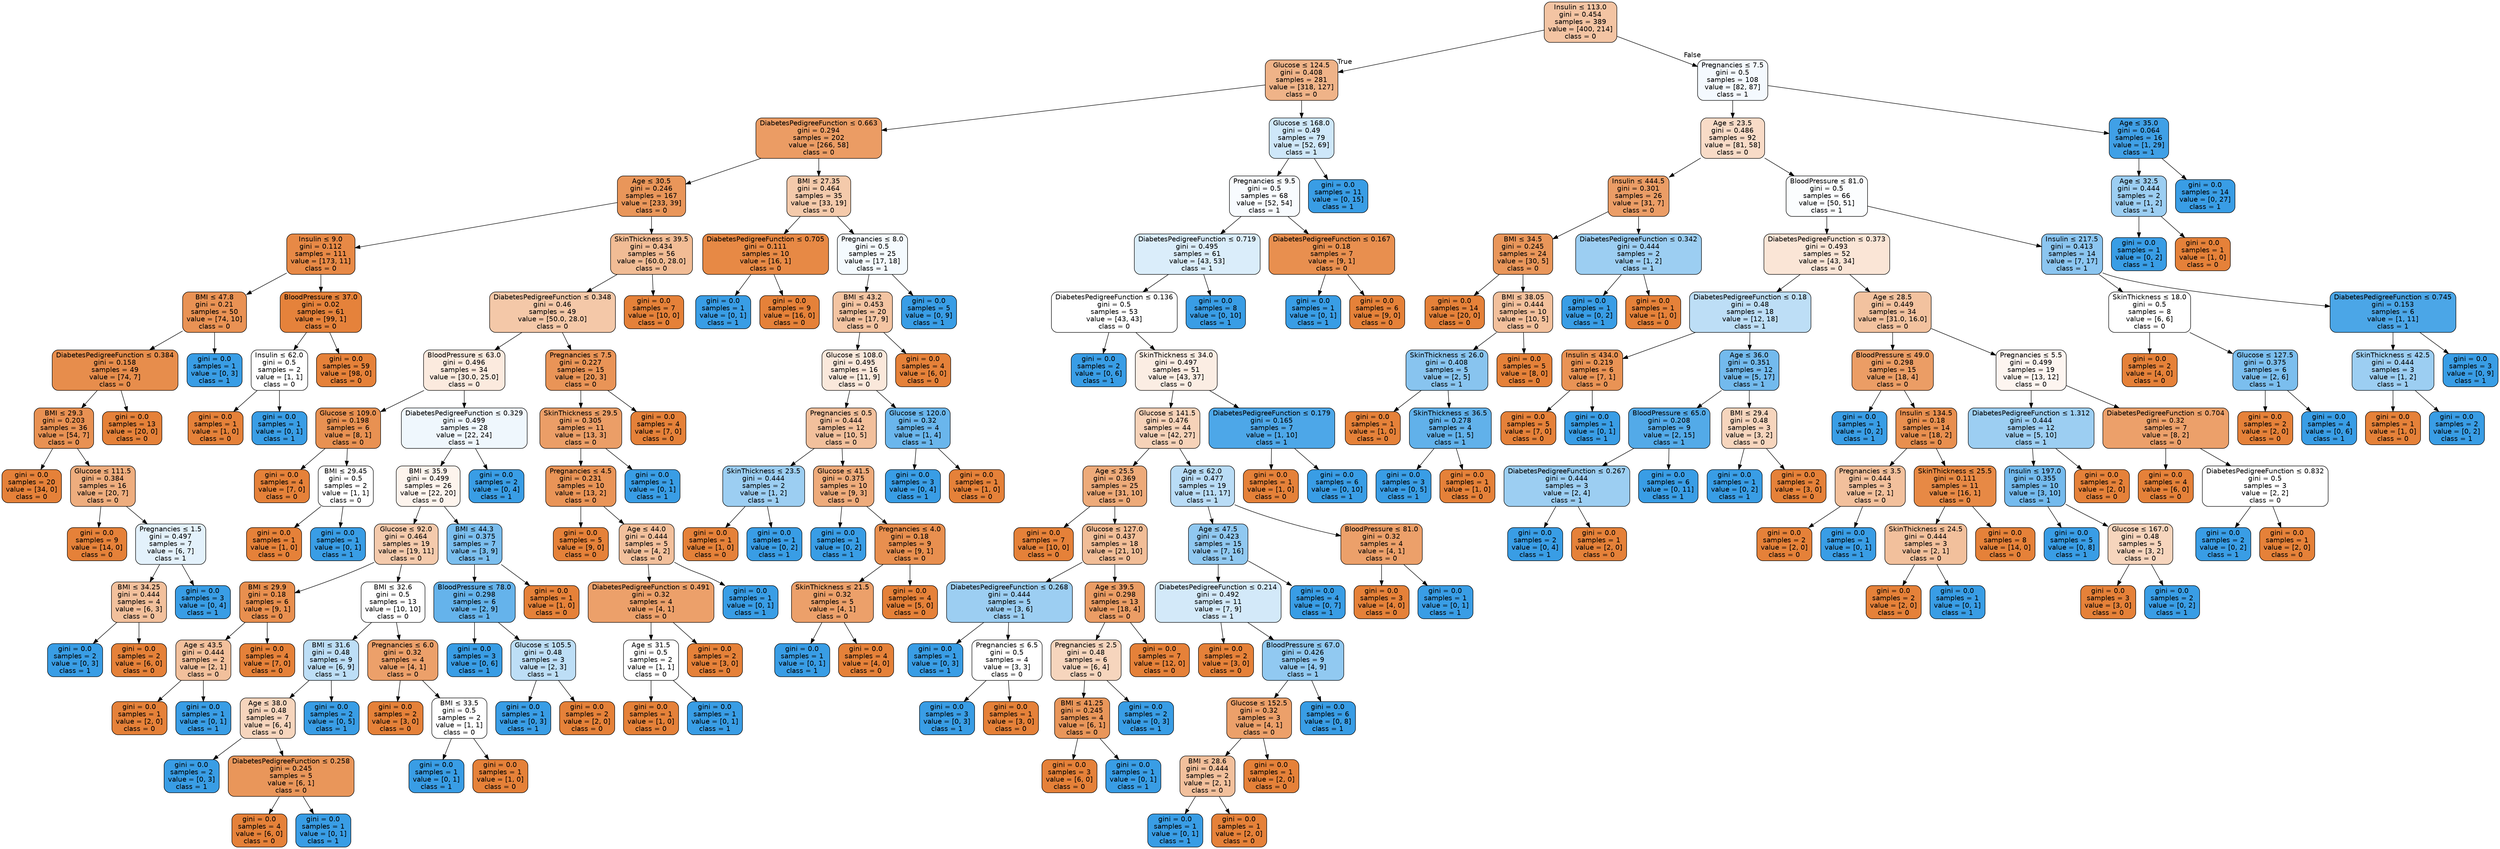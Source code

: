 digraph Tree {
node [shape=box, style="filled, rounded", color="black", fontname="helvetica"] ;
edge [fontname="helvetica"] ;
0 [label=<Insulin &le; 113.0<br/>gini = 0.454<br/>samples = 389<br/>value = [400, 214]<br/>class = 0>, fillcolor="#f3c4a3"] ;
1 [label=<Glucose &le; 124.5<br/>gini = 0.408<br/>samples = 281<br/>value = [318, 127]<br/>class = 0>, fillcolor="#efb388"] ;
0 -> 1 [labeldistance=2.5, labelangle=45, headlabel="True"] ;
2 [label=<DiabetesPedigreeFunction &le; 0.663<br/>gini = 0.294<br/>samples = 202<br/>value = [266, 58]<br/>class = 0>, fillcolor="#eb9c64"] ;
1 -> 2 ;
3 [label=<Age &le; 30.5<br/>gini = 0.246<br/>samples = 167<br/>value = [233, 39]<br/>class = 0>, fillcolor="#e9965a"] ;
2 -> 3 ;
4 [label=<Insulin &le; 9.0<br/>gini = 0.112<br/>samples = 111<br/>value = [173, 11]<br/>class = 0>, fillcolor="#e78946"] ;
3 -> 4 ;
5 [label=<BMI &le; 47.8<br/>gini = 0.21<br/>samples = 50<br/>value = [74, 10]<br/>class = 0>, fillcolor="#e99254"] ;
4 -> 5 ;
6 [label=<DiabetesPedigreeFunction &le; 0.384<br/>gini = 0.158<br/>samples = 49<br/>value = [74, 7]<br/>class = 0>, fillcolor="#e78d4c"] ;
5 -> 6 ;
7 [label=<BMI &le; 29.3<br/>gini = 0.203<br/>samples = 36<br/>value = [54, 7]<br/>class = 0>, fillcolor="#e89153"] ;
6 -> 7 ;
8 [label=<gini = 0.0<br/>samples = 20<br/>value = [34, 0]<br/>class = 0>, fillcolor="#e58139"] ;
7 -> 8 ;
9 [label=<Glucose &le; 111.5<br/>gini = 0.384<br/>samples = 16<br/>value = [20, 7]<br/>class = 0>, fillcolor="#eead7e"] ;
7 -> 9 ;
10 [label=<gini = 0.0<br/>samples = 9<br/>value = [14, 0]<br/>class = 0>, fillcolor="#e58139"] ;
9 -> 10 ;
11 [label=<Pregnancies &le; 1.5<br/>gini = 0.497<br/>samples = 7<br/>value = [6, 7]<br/>class = 1>, fillcolor="#e3f1fb"] ;
9 -> 11 ;
12 [label=<BMI &le; 34.25<br/>gini = 0.444<br/>samples = 4<br/>value = [6, 3]<br/>class = 0>, fillcolor="#f2c09c"] ;
11 -> 12 ;
13 [label=<gini = 0.0<br/>samples = 2<br/>value = [0, 3]<br/>class = 1>, fillcolor="#399de5"] ;
12 -> 13 ;
14 [label=<gini = 0.0<br/>samples = 2<br/>value = [6, 0]<br/>class = 0>, fillcolor="#e58139"] ;
12 -> 14 ;
15 [label=<gini = 0.0<br/>samples = 3<br/>value = [0, 4]<br/>class = 1>, fillcolor="#399de5"] ;
11 -> 15 ;
16 [label=<gini = 0.0<br/>samples = 13<br/>value = [20, 0]<br/>class = 0>, fillcolor="#e58139"] ;
6 -> 16 ;
17 [label=<gini = 0.0<br/>samples = 1<br/>value = [0, 3]<br/>class = 1>, fillcolor="#399de5"] ;
5 -> 17 ;
18 [label=<BloodPressure &le; 37.0<br/>gini = 0.02<br/>samples = 61<br/>value = [99, 1]<br/>class = 0>, fillcolor="#e5823b"] ;
4 -> 18 ;
19 [label=<Insulin &le; 62.0<br/>gini = 0.5<br/>samples = 2<br/>value = [1, 1]<br/>class = 0>, fillcolor="#ffffff"] ;
18 -> 19 ;
20 [label=<gini = 0.0<br/>samples = 1<br/>value = [1, 0]<br/>class = 0>, fillcolor="#e58139"] ;
19 -> 20 ;
21 [label=<gini = 0.0<br/>samples = 1<br/>value = [0, 1]<br/>class = 1>, fillcolor="#399de5"] ;
19 -> 21 ;
22 [label=<gini = 0.0<br/>samples = 59<br/>value = [98, 0]<br/>class = 0>, fillcolor="#e58139"] ;
18 -> 22 ;
23 [label=<SkinThickness &le; 39.5<br/>gini = 0.434<br/>samples = 56<br/>value = [60.0, 28.0]<br/>class = 0>, fillcolor="#f1bc95"] ;
3 -> 23 ;
24 [label=<DiabetesPedigreeFunction &le; 0.348<br/>gini = 0.46<br/>samples = 49<br/>value = [50.0, 28.0]<br/>class = 0>, fillcolor="#f4c8a8"] ;
23 -> 24 ;
25 [label=<BloodPressure &le; 63.0<br/>gini = 0.496<br/>samples = 34<br/>value = [30.0, 25.0]<br/>class = 0>, fillcolor="#fbeade"] ;
24 -> 25 ;
26 [label=<Glucose &le; 109.0<br/>gini = 0.198<br/>samples = 6<br/>value = [8, 1]<br/>class = 0>, fillcolor="#e89152"] ;
25 -> 26 ;
27 [label=<gini = 0.0<br/>samples = 4<br/>value = [7, 0]<br/>class = 0>, fillcolor="#e58139"] ;
26 -> 27 ;
28 [label=<BMI &le; 29.45<br/>gini = 0.5<br/>samples = 2<br/>value = [1, 1]<br/>class = 0>, fillcolor="#ffffff"] ;
26 -> 28 ;
29 [label=<gini = 0.0<br/>samples = 1<br/>value = [1, 0]<br/>class = 0>, fillcolor="#e58139"] ;
28 -> 29 ;
30 [label=<gini = 0.0<br/>samples = 1<br/>value = [0, 1]<br/>class = 1>, fillcolor="#399de5"] ;
28 -> 30 ;
31 [label=<DiabetesPedigreeFunction &le; 0.329<br/>gini = 0.499<br/>samples = 28<br/>value = [22, 24]<br/>class = 1>, fillcolor="#eff7fd"] ;
25 -> 31 ;
32 [label=<BMI &le; 35.9<br/>gini = 0.499<br/>samples = 26<br/>value = [22, 20]<br/>class = 0>, fillcolor="#fdf4ed"] ;
31 -> 32 ;
33 [label=<Glucose &le; 92.0<br/>gini = 0.464<br/>samples = 19<br/>value = [19, 11]<br/>class = 0>, fillcolor="#f4caac"] ;
32 -> 33 ;
34 [label=<BMI &le; 29.9<br/>gini = 0.18<br/>samples = 6<br/>value = [9, 1]<br/>class = 0>, fillcolor="#e88f4f"] ;
33 -> 34 ;
35 [label=<Age &le; 43.5<br/>gini = 0.444<br/>samples = 2<br/>value = [2, 1]<br/>class = 0>, fillcolor="#f2c09c"] ;
34 -> 35 ;
36 [label=<gini = 0.0<br/>samples = 1<br/>value = [2, 0]<br/>class = 0>, fillcolor="#e58139"] ;
35 -> 36 ;
37 [label=<gini = 0.0<br/>samples = 1<br/>value = [0, 1]<br/>class = 1>, fillcolor="#399de5"] ;
35 -> 37 ;
38 [label=<gini = 0.0<br/>samples = 4<br/>value = [7, 0]<br/>class = 0>, fillcolor="#e58139"] ;
34 -> 38 ;
39 [label=<BMI &le; 32.6<br/>gini = 0.5<br/>samples = 13<br/>value = [10, 10]<br/>class = 0>, fillcolor="#ffffff"] ;
33 -> 39 ;
40 [label=<BMI &le; 31.6<br/>gini = 0.48<br/>samples = 9<br/>value = [6, 9]<br/>class = 1>, fillcolor="#bddef6"] ;
39 -> 40 ;
41 [label=<Age &le; 38.0<br/>gini = 0.48<br/>samples = 7<br/>value = [6, 4]<br/>class = 0>, fillcolor="#f6d5bd"] ;
40 -> 41 ;
42 [label=<gini = 0.0<br/>samples = 2<br/>value = [0, 3]<br/>class = 1>, fillcolor="#399de5"] ;
41 -> 42 ;
43 [label=<DiabetesPedigreeFunction &le; 0.258<br/>gini = 0.245<br/>samples = 5<br/>value = [6, 1]<br/>class = 0>, fillcolor="#e9965a"] ;
41 -> 43 ;
44 [label=<gini = 0.0<br/>samples = 4<br/>value = [6, 0]<br/>class = 0>, fillcolor="#e58139"] ;
43 -> 44 ;
45 [label=<gini = 0.0<br/>samples = 1<br/>value = [0, 1]<br/>class = 1>, fillcolor="#399de5"] ;
43 -> 45 ;
46 [label=<gini = 0.0<br/>samples = 2<br/>value = [0, 5]<br/>class = 1>, fillcolor="#399de5"] ;
40 -> 46 ;
47 [label=<Pregnancies &le; 6.0<br/>gini = 0.32<br/>samples = 4<br/>value = [4, 1]<br/>class = 0>, fillcolor="#eca06a"] ;
39 -> 47 ;
48 [label=<gini = 0.0<br/>samples = 2<br/>value = [3, 0]<br/>class = 0>, fillcolor="#e58139"] ;
47 -> 48 ;
49 [label=<BMI &le; 33.5<br/>gini = 0.5<br/>samples = 2<br/>value = [1, 1]<br/>class = 0>, fillcolor="#ffffff"] ;
47 -> 49 ;
50 [label=<gini = 0.0<br/>samples = 1<br/>value = [0, 1]<br/>class = 1>, fillcolor="#399de5"] ;
49 -> 50 ;
51 [label=<gini = 0.0<br/>samples = 1<br/>value = [1, 0]<br/>class = 0>, fillcolor="#e58139"] ;
49 -> 51 ;
52 [label=<BMI &le; 44.3<br/>gini = 0.375<br/>samples = 7<br/>value = [3, 9]<br/>class = 1>, fillcolor="#7bbeee"] ;
32 -> 52 ;
53 [label=<BloodPressure &le; 78.0<br/>gini = 0.298<br/>samples = 6<br/>value = [2, 9]<br/>class = 1>, fillcolor="#65b3eb"] ;
52 -> 53 ;
54 [label=<gini = 0.0<br/>samples = 3<br/>value = [0, 6]<br/>class = 1>, fillcolor="#399de5"] ;
53 -> 54 ;
55 [label=<Glucose &le; 105.5<br/>gini = 0.48<br/>samples = 3<br/>value = [2, 3]<br/>class = 1>, fillcolor="#bddef6"] ;
53 -> 55 ;
56 [label=<gini = 0.0<br/>samples = 1<br/>value = [0, 3]<br/>class = 1>, fillcolor="#399de5"] ;
55 -> 56 ;
57 [label=<gini = 0.0<br/>samples = 2<br/>value = [2, 0]<br/>class = 0>, fillcolor="#e58139"] ;
55 -> 57 ;
58 [label=<gini = 0.0<br/>samples = 1<br/>value = [1, 0]<br/>class = 0>, fillcolor="#e58139"] ;
52 -> 58 ;
59 [label=<gini = 0.0<br/>samples = 2<br/>value = [0, 4]<br/>class = 1>, fillcolor="#399de5"] ;
31 -> 59 ;
60 [label=<Pregnancies &le; 7.5<br/>gini = 0.227<br/>samples = 15<br/>value = [20, 3]<br/>class = 0>, fillcolor="#e99457"] ;
24 -> 60 ;
61 [label=<SkinThickness &le; 29.5<br/>gini = 0.305<br/>samples = 11<br/>value = [13, 3]<br/>class = 0>, fillcolor="#eb9e67"] ;
60 -> 61 ;
62 [label=<Pregnancies &le; 4.5<br/>gini = 0.231<br/>samples = 10<br/>value = [13, 2]<br/>class = 0>, fillcolor="#e99457"] ;
61 -> 62 ;
63 [label=<gini = 0.0<br/>samples = 5<br/>value = [9, 0]<br/>class = 0>, fillcolor="#e58139"] ;
62 -> 63 ;
64 [label=<Age &le; 44.0<br/>gini = 0.444<br/>samples = 5<br/>value = [4, 2]<br/>class = 0>, fillcolor="#f2c09c"] ;
62 -> 64 ;
65 [label=<DiabetesPedigreeFunction &le; 0.491<br/>gini = 0.32<br/>samples = 4<br/>value = [4, 1]<br/>class = 0>, fillcolor="#eca06a"] ;
64 -> 65 ;
66 [label=<Age &le; 31.5<br/>gini = 0.5<br/>samples = 2<br/>value = [1, 1]<br/>class = 0>, fillcolor="#ffffff"] ;
65 -> 66 ;
67 [label=<gini = 0.0<br/>samples = 1<br/>value = [1, 0]<br/>class = 0>, fillcolor="#e58139"] ;
66 -> 67 ;
68 [label=<gini = 0.0<br/>samples = 1<br/>value = [0, 1]<br/>class = 1>, fillcolor="#399de5"] ;
66 -> 68 ;
69 [label=<gini = 0.0<br/>samples = 2<br/>value = [3, 0]<br/>class = 0>, fillcolor="#e58139"] ;
65 -> 69 ;
70 [label=<gini = 0.0<br/>samples = 1<br/>value = [0, 1]<br/>class = 1>, fillcolor="#399de5"] ;
64 -> 70 ;
71 [label=<gini = 0.0<br/>samples = 1<br/>value = [0, 1]<br/>class = 1>, fillcolor="#399de5"] ;
61 -> 71 ;
72 [label=<gini = 0.0<br/>samples = 4<br/>value = [7, 0]<br/>class = 0>, fillcolor="#e58139"] ;
60 -> 72 ;
73 [label=<gini = 0.0<br/>samples = 7<br/>value = [10, 0]<br/>class = 0>, fillcolor="#e58139"] ;
23 -> 73 ;
74 [label=<BMI &le; 27.35<br/>gini = 0.464<br/>samples = 35<br/>value = [33, 19]<br/>class = 0>, fillcolor="#f4caab"] ;
2 -> 74 ;
75 [label=<DiabetesPedigreeFunction &le; 0.705<br/>gini = 0.111<br/>samples = 10<br/>value = [16, 1]<br/>class = 0>, fillcolor="#e78945"] ;
74 -> 75 ;
76 [label=<gini = 0.0<br/>samples = 1<br/>value = [0, 1]<br/>class = 1>, fillcolor="#399de5"] ;
75 -> 76 ;
77 [label=<gini = 0.0<br/>samples = 9<br/>value = [16, 0]<br/>class = 0>, fillcolor="#e58139"] ;
75 -> 77 ;
78 [label=<Pregnancies &le; 8.0<br/>gini = 0.5<br/>samples = 25<br/>value = [17, 18]<br/>class = 1>, fillcolor="#f4fafe"] ;
74 -> 78 ;
79 [label=<BMI &le; 43.2<br/>gini = 0.453<br/>samples = 20<br/>value = [17, 9]<br/>class = 0>, fillcolor="#f3c4a2"] ;
78 -> 79 ;
80 [label=<Glucose &le; 108.0<br/>gini = 0.495<br/>samples = 16<br/>value = [11, 9]<br/>class = 0>, fillcolor="#fae8db"] ;
79 -> 80 ;
81 [label=<Pregnancies &le; 0.5<br/>gini = 0.444<br/>samples = 12<br/>value = [10, 5]<br/>class = 0>, fillcolor="#f2c09c"] ;
80 -> 81 ;
82 [label=<SkinThickness &le; 23.5<br/>gini = 0.444<br/>samples = 2<br/>value = [1, 2]<br/>class = 1>, fillcolor="#9ccef2"] ;
81 -> 82 ;
83 [label=<gini = 0.0<br/>samples = 1<br/>value = [1, 0]<br/>class = 0>, fillcolor="#e58139"] ;
82 -> 83 ;
84 [label=<gini = 0.0<br/>samples = 1<br/>value = [0, 2]<br/>class = 1>, fillcolor="#399de5"] ;
82 -> 84 ;
85 [label=<Glucose &le; 41.5<br/>gini = 0.375<br/>samples = 10<br/>value = [9, 3]<br/>class = 0>, fillcolor="#eeab7b"] ;
81 -> 85 ;
86 [label=<gini = 0.0<br/>samples = 1<br/>value = [0, 2]<br/>class = 1>, fillcolor="#399de5"] ;
85 -> 86 ;
87 [label=<Pregnancies &le; 4.0<br/>gini = 0.18<br/>samples = 9<br/>value = [9, 1]<br/>class = 0>, fillcolor="#e88f4f"] ;
85 -> 87 ;
88 [label=<SkinThickness &le; 21.5<br/>gini = 0.32<br/>samples = 5<br/>value = [4, 1]<br/>class = 0>, fillcolor="#eca06a"] ;
87 -> 88 ;
89 [label=<gini = 0.0<br/>samples = 1<br/>value = [0, 1]<br/>class = 1>, fillcolor="#399de5"] ;
88 -> 89 ;
90 [label=<gini = 0.0<br/>samples = 4<br/>value = [4, 0]<br/>class = 0>, fillcolor="#e58139"] ;
88 -> 90 ;
91 [label=<gini = 0.0<br/>samples = 4<br/>value = [5, 0]<br/>class = 0>, fillcolor="#e58139"] ;
87 -> 91 ;
92 [label=<Glucose &le; 120.0<br/>gini = 0.32<br/>samples = 4<br/>value = [1, 4]<br/>class = 1>, fillcolor="#6ab6ec"] ;
80 -> 92 ;
93 [label=<gini = 0.0<br/>samples = 3<br/>value = [0, 4]<br/>class = 1>, fillcolor="#399de5"] ;
92 -> 93 ;
94 [label=<gini = 0.0<br/>samples = 1<br/>value = [1, 0]<br/>class = 0>, fillcolor="#e58139"] ;
92 -> 94 ;
95 [label=<gini = 0.0<br/>samples = 4<br/>value = [6, 0]<br/>class = 0>, fillcolor="#e58139"] ;
79 -> 95 ;
96 [label=<gini = 0.0<br/>samples = 5<br/>value = [0, 9]<br/>class = 1>, fillcolor="#399de5"] ;
78 -> 96 ;
97 [label=<Glucose &le; 168.0<br/>gini = 0.49<br/>samples = 79<br/>value = [52, 69]<br/>class = 1>, fillcolor="#cee7f9"] ;
1 -> 97 ;
98 [label=<Pregnancies &le; 9.5<br/>gini = 0.5<br/>samples = 68<br/>value = [52, 54]<br/>class = 1>, fillcolor="#f8fbfe"] ;
97 -> 98 ;
99 [label=<DiabetesPedigreeFunction &le; 0.719<br/>gini = 0.495<br/>samples = 61<br/>value = [43, 53]<br/>class = 1>, fillcolor="#daedfa"] ;
98 -> 99 ;
100 [label=<DiabetesPedigreeFunction &le; 0.136<br/>gini = 0.5<br/>samples = 53<br/>value = [43, 43]<br/>class = 0>, fillcolor="#ffffff"] ;
99 -> 100 ;
101 [label=<gini = 0.0<br/>samples = 2<br/>value = [0, 6]<br/>class = 1>, fillcolor="#399de5"] ;
100 -> 101 ;
102 [label=<SkinThickness &le; 34.0<br/>gini = 0.497<br/>samples = 51<br/>value = [43, 37]<br/>class = 0>, fillcolor="#fbede3"] ;
100 -> 102 ;
103 [label=<Glucose &le; 141.5<br/>gini = 0.476<br/>samples = 44<br/>value = [42, 27]<br/>class = 0>, fillcolor="#f6d2b8"] ;
102 -> 103 ;
104 [label=<Age &le; 25.5<br/>gini = 0.369<br/>samples = 25<br/>value = [31, 10]<br/>class = 0>, fillcolor="#edaa79"] ;
103 -> 104 ;
105 [label=<gini = 0.0<br/>samples = 7<br/>value = [10, 0]<br/>class = 0>, fillcolor="#e58139"] ;
104 -> 105 ;
106 [label=<Glucose &le; 127.0<br/>gini = 0.437<br/>samples = 18<br/>value = [21, 10]<br/>class = 0>, fillcolor="#f1bd97"] ;
104 -> 106 ;
107 [label=<DiabetesPedigreeFunction &le; 0.268<br/>gini = 0.444<br/>samples = 5<br/>value = [3, 6]<br/>class = 1>, fillcolor="#9ccef2"] ;
106 -> 107 ;
108 [label=<gini = 0.0<br/>samples = 1<br/>value = [0, 3]<br/>class = 1>, fillcolor="#399de5"] ;
107 -> 108 ;
109 [label=<Pregnancies &le; 6.5<br/>gini = 0.5<br/>samples = 4<br/>value = [3, 3]<br/>class = 0>, fillcolor="#ffffff"] ;
107 -> 109 ;
110 [label=<gini = 0.0<br/>samples = 3<br/>value = [0, 3]<br/>class = 1>, fillcolor="#399de5"] ;
109 -> 110 ;
111 [label=<gini = 0.0<br/>samples = 1<br/>value = [3, 0]<br/>class = 0>, fillcolor="#e58139"] ;
109 -> 111 ;
112 [label=<Age &le; 39.5<br/>gini = 0.298<br/>samples = 13<br/>value = [18, 4]<br/>class = 0>, fillcolor="#eb9d65"] ;
106 -> 112 ;
113 [label=<Pregnancies &le; 2.5<br/>gini = 0.48<br/>samples = 6<br/>value = [6, 4]<br/>class = 0>, fillcolor="#f6d5bd"] ;
112 -> 113 ;
114 [label=<BMI &le; 41.25<br/>gini = 0.245<br/>samples = 4<br/>value = [6, 1]<br/>class = 0>, fillcolor="#e9965a"] ;
113 -> 114 ;
115 [label=<gini = 0.0<br/>samples = 3<br/>value = [6, 0]<br/>class = 0>, fillcolor="#e58139"] ;
114 -> 115 ;
116 [label=<gini = 0.0<br/>samples = 1<br/>value = [0, 1]<br/>class = 1>, fillcolor="#399de5"] ;
114 -> 116 ;
117 [label=<gini = 0.0<br/>samples = 2<br/>value = [0, 3]<br/>class = 1>, fillcolor="#399de5"] ;
113 -> 117 ;
118 [label=<gini = 0.0<br/>samples = 7<br/>value = [12, 0]<br/>class = 0>, fillcolor="#e58139"] ;
112 -> 118 ;
119 [label=<Age &le; 62.0<br/>gini = 0.477<br/>samples = 19<br/>value = [11, 17]<br/>class = 1>, fillcolor="#b9dcf6"] ;
103 -> 119 ;
120 [label=<Age &le; 47.5<br/>gini = 0.423<br/>samples = 15<br/>value = [7, 16]<br/>class = 1>, fillcolor="#90c8f0"] ;
119 -> 120 ;
121 [label=<DiabetesPedigreeFunction &le; 0.214<br/>gini = 0.492<br/>samples = 11<br/>value = [7, 9]<br/>class = 1>, fillcolor="#d3e9f9"] ;
120 -> 121 ;
122 [label=<gini = 0.0<br/>samples = 2<br/>value = [3, 0]<br/>class = 0>, fillcolor="#e58139"] ;
121 -> 122 ;
123 [label=<BloodPressure &le; 67.0<br/>gini = 0.426<br/>samples = 9<br/>value = [4, 9]<br/>class = 1>, fillcolor="#91c9f1"] ;
121 -> 123 ;
124 [label=<Glucose &le; 152.5<br/>gini = 0.32<br/>samples = 3<br/>value = [4, 1]<br/>class = 0>, fillcolor="#eca06a"] ;
123 -> 124 ;
125 [label=<BMI &le; 28.6<br/>gini = 0.444<br/>samples = 2<br/>value = [2, 1]<br/>class = 0>, fillcolor="#f2c09c"] ;
124 -> 125 ;
126 [label=<gini = 0.0<br/>samples = 1<br/>value = [0, 1]<br/>class = 1>, fillcolor="#399de5"] ;
125 -> 126 ;
127 [label=<gini = 0.0<br/>samples = 1<br/>value = [2, 0]<br/>class = 0>, fillcolor="#e58139"] ;
125 -> 127 ;
128 [label=<gini = 0.0<br/>samples = 1<br/>value = [2, 0]<br/>class = 0>, fillcolor="#e58139"] ;
124 -> 128 ;
129 [label=<gini = 0.0<br/>samples = 6<br/>value = [0, 8]<br/>class = 1>, fillcolor="#399de5"] ;
123 -> 129 ;
130 [label=<gini = 0.0<br/>samples = 4<br/>value = [0, 7]<br/>class = 1>, fillcolor="#399de5"] ;
120 -> 130 ;
131 [label=<BloodPressure &le; 81.0<br/>gini = 0.32<br/>samples = 4<br/>value = [4, 1]<br/>class = 0>, fillcolor="#eca06a"] ;
119 -> 131 ;
132 [label=<gini = 0.0<br/>samples = 3<br/>value = [4, 0]<br/>class = 0>, fillcolor="#e58139"] ;
131 -> 132 ;
133 [label=<gini = 0.0<br/>samples = 1<br/>value = [0, 1]<br/>class = 1>, fillcolor="#399de5"] ;
131 -> 133 ;
134 [label=<DiabetesPedigreeFunction &le; 0.179<br/>gini = 0.165<br/>samples = 7<br/>value = [1, 10]<br/>class = 1>, fillcolor="#4da7e8"] ;
102 -> 134 ;
135 [label=<gini = 0.0<br/>samples = 1<br/>value = [1, 0]<br/>class = 0>, fillcolor="#e58139"] ;
134 -> 135 ;
136 [label=<gini = 0.0<br/>samples = 6<br/>value = [0, 10]<br/>class = 1>, fillcolor="#399de5"] ;
134 -> 136 ;
137 [label=<gini = 0.0<br/>samples = 8<br/>value = [0, 10]<br/>class = 1>, fillcolor="#399de5"] ;
99 -> 137 ;
138 [label=<DiabetesPedigreeFunction &le; 0.167<br/>gini = 0.18<br/>samples = 7<br/>value = [9, 1]<br/>class = 0>, fillcolor="#e88f4f"] ;
98 -> 138 ;
139 [label=<gini = 0.0<br/>samples = 1<br/>value = [0, 1]<br/>class = 1>, fillcolor="#399de5"] ;
138 -> 139 ;
140 [label=<gini = 0.0<br/>samples = 6<br/>value = [9, 0]<br/>class = 0>, fillcolor="#e58139"] ;
138 -> 140 ;
141 [label=<gini = 0.0<br/>samples = 11<br/>value = [0, 15]<br/>class = 1>, fillcolor="#399de5"] ;
97 -> 141 ;
142 [label=<Pregnancies &le; 7.5<br/>gini = 0.5<br/>samples = 108<br/>value = [82, 87]<br/>class = 1>, fillcolor="#f4f9fe"] ;
0 -> 142 [labeldistance=2.5, labelangle=-45, headlabel="False"] ;
143 [label=<Age &le; 23.5<br/>gini = 0.486<br/>samples = 92<br/>value = [81, 58]<br/>class = 0>, fillcolor="#f8dbc7"] ;
142 -> 143 ;
144 [label=<Insulin &le; 444.5<br/>gini = 0.301<br/>samples = 26<br/>value = [31, 7]<br/>class = 0>, fillcolor="#eb9d66"] ;
143 -> 144 ;
145 [label=<BMI &le; 34.5<br/>gini = 0.245<br/>samples = 24<br/>value = [30, 5]<br/>class = 0>, fillcolor="#e9965a"] ;
144 -> 145 ;
146 [label=<gini = 0.0<br/>samples = 14<br/>value = [20, 0]<br/>class = 0>, fillcolor="#e58139"] ;
145 -> 146 ;
147 [label=<BMI &le; 38.05<br/>gini = 0.444<br/>samples = 10<br/>value = [10, 5]<br/>class = 0>, fillcolor="#f2c09c"] ;
145 -> 147 ;
148 [label=<SkinThickness &le; 26.0<br/>gini = 0.408<br/>samples = 5<br/>value = [2, 5]<br/>class = 1>, fillcolor="#88c4ef"] ;
147 -> 148 ;
149 [label=<gini = 0.0<br/>samples = 1<br/>value = [1, 0]<br/>class = 0>, fillcolor="#e58139"] ;
148 -> 149 ;
150 [label=<SkinThickness &le; 36.5<br/>gini = 0.278<br/>samples = 4<br/>value = [1, 5]<br/>class = 1>, fillcolor="#61b1ea"] ;
148 -> 150 ;
151 [label=<gini = 0.0<br/>samples = 3<br/>value = [0, 5]<br/>class = 1>, fillcolor="#399de5"] ;
150 -> 151 ;
152 [label=<gini = 0.0<br/>samples = 1<br/>value = [1, 0]<br/>class = 0>, fillcolor="#e58139"] ;
150 -> 152 ;
153 [label=<gini = 0.0<br/>samples = 5<br/>value = [8, 0]<br/>class = 0>, fillcolor="#e58139"] ;
147 -> 153 ;
154 [label=<DiabetesPedigreeFunction &le; 0.342<br/>gini = 0.444<br/>samples = 2<br/>value = [1, 2]<br/>class = 1>, fillcolor="#9ccef2"] ;
144 -> 154 ;
155 [label=<gini = 0.0<br/>samples = 1<br/>value = [0, 2]<br/>class = 1>, fillcolor="#399de5"] ;
154 -> 155 ;
156 [label=<gini = 0.0<br/>samples = 1<br/>value = [1, 0]<br/>class = 0>, fillcolor="#e58139"] ;
154 -> 156 ;
157 [label=<BloodPressure &le; 81.0<br/>gini = 0.5<br/>samples = 66<br/>value = [50, 51]<br/>class = 1>, fillcolor="#fbfdfe"] ;
143 -> 157 ;
158 [label=<DiabetesPedigreeFunction &le; 0.373<br/>gini = 0.493<br/>samples = 52<br/>value = [43, 34]<br/>class = 0>, fillcolor="#fae5d6"] ;
157 -> 158 ;
159 [label=<DiabetesPedigreeFunction &le; 0.18<br/>gini = 0.48<br/>samples = 18<br/>value = [12, 18]<br/>class = 1>, fillcolor="#bddef6"] ;
158 -> 159 ;
160 [label=<Insulin &le; 434.0<br/>gini = 0.219<br/>samples = 6<br/>value = [7, 1]<br/>class = 0>, fillcolor="#e99355"] ;
159 -> 160 ;
161 [label=<gini = 0.0<br/>samples = 5<br/>value = [7, 0]<br/>class = 0>, fillcolor="#e58139"] ;
160 -> 161 ;
162 [label=<gini = 0.0<br/>samples = 1<br/>value = [0, 1]<br/>class = 1>, fillcolor="#399de5"] ;
160 -> 162 ;
163 [label=<Age &le; 36.0<br/>gini = 0.351<br/>samples = 12<br/>value = [5, 17]<br/>class = 1>, fillcolor="#73baed"] ;
159 -> 163 ;
164 [label=<BloodPressure &le; 65.0<br/>gini = 0.208<br/>samples = 9<br/>value = [2, 15]<br/>class = 1>, fillcolor="#53aae8"] ;
163 -> 164 ;
165 [label=<DiabetesPedigreeFunction &le; 0.267<br/>gini = 0.444<br/>samples = 3<br/>value = [2, 4]<br/>class = 1>, fillcolor="#9ccef2"] ;
164 -> 165 ;
166 [label=<gini = 0.0<br/>samples = 2<br/>value = [0, 4]<br/>class = 1>, fillcolor="#399de5"] ;
165 -> 166 ;
167 [label=<gini = 0.0<br/>samples = 1<br/>value = [2, 0]<br/>class = 0>, fillcolor="#e58139"] ;
165 -> 167 ;
168 [label=<gini = 0.0<br/>samples = 6<br/>value = [0, 11]<br/>class = 1>, fillcolor="#399de5"] ;
164 -> 168 ;
169 [label=<BMI &le; 29.4<br/>gini = 0.48<br/>samples = 3<br/>value = [3, 2]<br/>class = 0>, fillcolor="#f6d5bd"] ;
163 -> 169 ;
170 [label=<gini = 0.0<br/>samples = 1<br/>value = [0, 2]<br/>class = 1>, fillcolor="#399de5"] ;
169 -> 170 ;
171 [label=<gini = 0.0<br/>samples = 2<br/>value = [3, 0]<br/>class = 0>, fillcolor="#e58139"] ;
169 -> 171 ;
172 [label=<Age &le; 28.5<br/>gini = 0.449<br/>samples = 34<br/>value = [31.0, 16.0]<br/>class = 0>, fillcolor="#f2c29f"] ;
158 -> 172 ;
173 [label=<BloodPressure &le; 49.0<br/>gini = 0.298<br/>samples = 15<br/>value = [18, 4]<br/>class = 0>, fillcolor="#eb9d65"] ;
172 -> 173 ;
174 [label=<gini = 0.0<br/>samples = 1<br/>value = [0, 2]<br/>class = 1>, fillcolor="#399de5"] ;
173 -> 174 ;
175 [label=<Insulin &le; 134.5<br/>gini = 0.18<br/>samples = 14<br/>value = [18, 2]<br/>class = 0>, fillcolor="#e88f4f"] ;
173 -> 175 ;
176 [label=<Pregnancies &le; 3.5<br/>gini = 0.444<br/>samples = 3<br/>value = [2, 1]<br/>class = 0>, fillcolor="#f2c09c"] ;
175 -> 176 ;
177 [label=<gini = 0.0<br/>samples = 2<br/>value = [2, 0]<br/>class = 0>, fillcolor="#e58139"] ;
176 -> 177 ;
178 [label=<gini = 0.0<br/>samples = 1<br/>value = [0, 1]<br/>class = 1>, fillcolor="#399de5"] ;
176 -> 178 ;
179 [label=<SkinThickness &le; 25.5<br/>gini = 0.111<br/>samples = 11<br/>value = [16, 1]<br/>class = 0>, fillcolor="#e78945"] ;
175 -> 179 ;
180 [label=<SkinThickness &le; 24.5<br/>gini = 0.444<br/>samples = 3<br/>value = [2, 1]<br/>class = 0>, fillcolor="#f2c09c"] ;
179 -> 180 ;
181 [label=<gini = 0.0<br/>samples = 2<br/>value = [2, 0]<br/>class = 0>, fillcolor="#e58139"] ;
180 -> 181 ;
182 [label=<gini = 0.0<br/>samples = 1<br/>value = [0, 1]<br/>class = 1>, fillcolor="#399de5"] ;
180 -> 182 ;
183 [label=<gini = 0.0<br/>samples = 8<br/>value = [14, 0]<br/>class = 0>, fillcolor="#e58139"] ;
179 -> 183 ;
184 [label=<Pregnancies &le; 5.5<br/>gini = 0.499<br/>samples = 19<br/>value = [13, 12]<br/>class = 0>, fillcolor="#fdf5f0"] ;
172 -> 184 ;
185 [label=<DiabetesPedigreeFunction &le; 1.312<br/>gini = 0.444<br/>samples = 12<br/>value = [5, 10]<br/>class = 1>, fillcolor="#9ccef2"] ;
184 -> 185 ;
186 [label=<Insulin &le; 197.0<br/>gini = 0.355<br/>samples = 10<br/>value = [3, 10]<br/>class = 1>, fillcolor="#74baed"] ;
185 -> 186 ;
187 [label=<gini = 0.0<br/>samples = 5<br/>value = [0, 8]<br/>class = 1>, fillcolor="#399de5"] ;
186 -> 187 ;
188 [label=<Glucose &le; 167.0<br/>gini = 0.48<br/>samples = 5<br/>value = [3, 2]<br/>class = 0>, fillcolor="#f6d5bd"] ;
186 -> 188 ;
189 [label=<gini = 0.0<br/>samples = 3<br/>value = [3, 0]<br/>class = 0>, fillcolor="#e58139"] ;
188 -> 189 ;
190 [label=<gini = 0.0<br/>samples = 2<br/>value = [0, 2]<br/>class = 1>, fillcolor="#399de5"] ;
188 -> 190 ;
191 [label=<gini = 0.0<br/>samples = 2<br/>value = [2, 0]<br/>class = 0>, fillcolor="#e58139"] ;
185 -> 191 ;
192 [label=<DiabetesPedigreeFunction &le; 0.704<br/>gini = 0.32<br/>samples = 7<br/>value = [8, 2]<br/>class = 0>, fillcolor="#eca06a"] ;
184 -> 192 ;
193 [label=<gini = 0.0<br/>samples = 4<br/>value = [6, 0]<br/>class = 0>, fillcolor="#e58139"] ;
192 -> 193 ;
194 [label=<DiabetesPedigreeFunction &le; 0.832<br/>gini = 0.5<br/>samples = 3<br/>value = [2, 2]<br/>class = 0>, fillcolor="#ffffff"] ;
192 -> 194 ;
195 [label=<gini = 0.0<br/>samples = 2<br/>value = [0, 2]<br/>class = 1>, fillcolor="#399de5"] ;
194 -> 195 ;
196 [label=<gini = 0.0<br/>samples = 1<br/>value = [2, 0]<br/>class = 0>, fillcolor="#e58139"] ;
194 -> 196 ;
197 [label=<Insulin &le; 217.5<br/>gini = 0.413<br/>samples = 14<br/>value = [7, 17]<br/>class = 1>, fillcolor="#8bc5f0"] ;
157 -> 197 ;
198 [label=<SkinThickness &le; 18.0<br/>gini = 0.5<br/>samples = 8<br/>value = [6, 6]<br/>class = 0>, fillcolor="#ffffff"] ;
197 -> 198 ;
199 [label=<gini = 0.0<br/>samples = 2<br/>value = [4, 0]<br/>class = 0>, fillcolor="#e58139"] ;
198 -> 199 ;
200 [label=<Glucose &le; 127.5<br/>gini = 0.375<br/>samples = 6<br/>value = [2, 6]<br/>class = 1>, fillcolor="#7bbeee"] ;
198 -> 200 ;
201 [label=<gini = 0.0<br/>samples = 2<br/>value = [2, 0]<br/>class = 0>, fillcolor="#e58139"] ;
200 -> 201 ;
202 [label=<gini = 0.0<br/>samples = 4<br/>value = [0, 6]<br/>class = 1>, fillcolor="#399de5"] ;
200 -> 202 ;
203 [label=<DiabetesPedigreeFunction &le; 0.745<br/>gini = 0.153<br/>samples = 6<br/>value = [1, 11]<br/>class = 1>, fillcolor="#4ba6e7"] ;
197 -> 203 ;
204 [label=<SkinThickness &le; 42.5<br/>gini = 0.444<br/>samples = 3<br/>value = [1, 2]<br/>class = 1>, fillcolor="#9ccef2"] ;
203 -> 204 ;
205 [label=<gini = 0.0<br/>samples = 1<br/>value = [1, 0]<br/>class = 0>, fillcolor="#e58139"] ;
204 -> 205 ;
206 [label=<gini = 0.0<br/>samples = 2<br/>value = [0, 2]<br/>class = 1>, fillcolor="#399de5"] ;
204 -> 206 ;
207 [label=<gini = 0.0<br/>samples = 3<br/>value = [0, 9]<br/>class = 1>, fillcolor="#399de5"] ;
203 -> 207 ;
208 [label=<Age &le; 35.0<br/>gini = 0.064<br/>samples = 16<br/>value = [1, 29]<br/>class = 1>, fillcolor="#40a0e6"] ;
142 -> 208 ;
209 [label=<Age &le; 32.5<br/>gini = 0.444<br/>samples = 2<br/>value = [1, 2]<br/>class = 1>, fillcolor="#9ccef2"] ;
208 -> 209 ;
210 [label=<gini = 0.0<br/>samples = 1<br/>value = [0, 2]<br/>class = 1>, fillcolor="#399de5"] ;
209 -> 210 ;
211 [label=<gini = 0.0<br/>samples = 1<br/>value = [1, 0]<br/>class = 0>, fillcolor="#e58139"] ;
209 -> 211 ;
212 [label=<gini = 0.0<br/>samples = 14<br/>value = [0, 27]<br/>class = 1>, fillcolor="#399de5"] ;
208 -> 212 ;
}